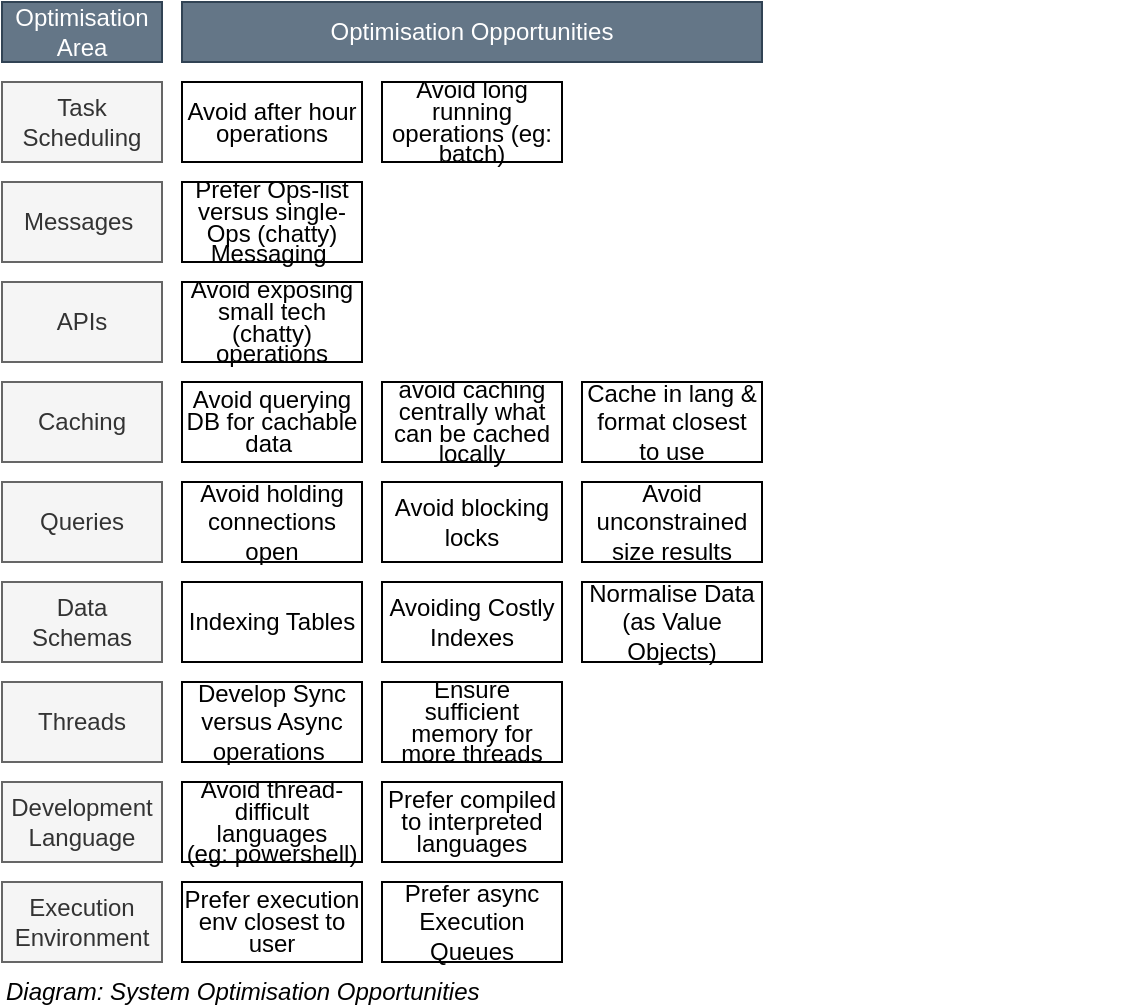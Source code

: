 <mxfile version="18.0.3" type="google"><diagram id="D-Rm7xs6kYcPnnpSQY_K" name="Page-1"><mxGraphModel grid="1" page="1" gridSize="10" guides="1" tooltips="1" connect="1" arrows="1" fold="1" pageScale="1" pageWidth="827" pageHeight="1169" math="0" shadow="0"><root><mxCell id="0"/><mxCell id="1" parent="0"/><mxCell id="BFGoosga02NsrK2f_NMn-2" value="Develop Sync versus Async operations&amp;nbsp;" style="rounded=0;whiteSpace=wrap;html=1;" vertex="1" parent="1"><mxGeometry x="210" y="500" width="90" height="40" as="geometry"/></mxCell><mxCell id="BFGoosga02NsrK2f_NMn-3" value="Task Scheduling" style="rounded=0;whiteSpace=wrap;html=1;fillColor=#f5f5f5;fontColor=#333333;strokeColor=#666666;" vertex="1" parent="1"><mxGeometry x="120" y="200" width="80" height="40" as="geometry"/></mxCell><mxCell id="BFGoosga02NsrK2f_NMn-4" value="&lt;p style=&quot;line-height: 0.9;&quot;&gt;Avoid long running operations (eg: batch)&lt;/p&gt;" style="rounded=0;whiteSpace=wrap;html=1;" vertex="1" parent="1"><mxGeometry x="310" y="200" width="90" height="40" as="geometry"/></mxCell><mxCell id="BFGoosga02NsrK2f_NMn-7" value="Data Schemas" style="rounded=0;whiteSpace=wrap;html=1;fillColor=#f5f5f5;fontColor=#333333;strokeColor=#666666;" vertex="1" parent="1"><mxGeometry x="120" y="450" width="80" height="40" as="geometry"/></mxCell><mxCell id="BFGoosga02NsrK2f_NMn-10" value="Indexing Tables" style="rounded=0;whiteSpace=wrap;html=1;" vertex="1" parent="1"><mxGeometry x="210" y="450" width="90" height="40" as="geometry"/></mxCell><mxCell id="BFGoosga02NsrK2f_NMn-11" value="Avoiding Costly Indexes" style="rounded=0;whiteSpace=wrap;html=1;" vertex="1" parent="1"><mxGeometry x="310" y="450" width="90" height="40" as="geometry"/></mxCell><mxCell id="BFGoosga02NsrK2f_NMn-12" value="Normalise Data (as Value Objects)" style="rounded=0;whiteSpace=wrap;html=1;" vertex="1" parent="1"><mxGeometry x="410" y="450" width="90" height="40" as="geometry"/></mxCell><mxCell id="BFGoosga02NsrK2f_NMn-14" value="Queries" style="rounded=0;whiteSpace=wrap;html=1;fillColor=#f5f5f5;fontColor=#333333;strokeColor=#666666;" vertex="1" parent="1"><mxGeometry x="120" y="400" width="80" height="40" as="geometry"/></mxCell><mxCell id="BFGoosga02NsrK2f_NMn-15" value="Avoid blocking locks" style="rounded=0;whiteSpace=wrap;html=1;" vertex="1" parent="1"><mxGeometry x="310" y="400" width="90" height="40" as="geometry"/></mxCell><mxCell id="BFGoosga02NsrK2f_NMn-16" value="Avoid holding connections open" style="rounded=0;whiteSpace=wrap;html=1;" vertex="1" parent="1"><mxGeometry x="210" y="400" width="90" height="40" as="geometry"/></mxCell><mxCell id="BFGoosga02NsrK2f_NMn-18" value="Avoid unconstrained size results" style="rounded=0;whiteSpace=wrap;html=1;" vertex="1" parent="1"><mxGeometry x="410" y="400" width="90" height="40" as="geometry"/></mxCell><mxCell id="BFGoosga02NsrK2f_NMn-19" value="Caching" style="rounded=0;whiteSpace=wrap;html=1;fillColor=#f5f5f5;fontColor=#333333;strokeColor=#666666;" vertex="1" parent="1"><mxGeometry x="120" y="350" width="80" height="40" as="geometry"/></mxCell><mxCell id="BFGoosga02NsrK2f_NMn-20" value="&lt;p style=&quot;line-height: 0.9;&quot;&gt;Avoid querying DB for cachable data&amp;nbsp;&lt;/p&gt;" style="rounded=0;whiteSpace=wrap;html=1;" vertex="1" parent="1"><mxGeometry x="210" y="350" width="90" height="40" as="geometry"/></mxCell><mxCell id="BFGoosga02NsrK2f_NMn-21" value="&lt;p style=&quot;line-height: 0.9;&quot;&gt;avoid caching centrally what can be cached locally&lt;/p&gt;" style="rounded=0;whiteSpace=wrap;html=1;" vertex="1" parent="1"><mxGeometry x="310" y="350" width="90" height="40" as="geometry"/></mxCell><mxCell id="BFGoosga02NsrK2f_NMn-22" value="Cache in lang &amp;amp; format closest to use" style="rounded=0;whiteSpace=wrap;html=1;" vertex="1" parent="1"><mxGeometry x="410" y="350" width="90" height="40" as="geometry"/></mxCell><mxCell id="BFGoosga02NsrK2f_NMn-23" value="&lt;p style=&quot;line-height: 0.9;&quot;&gt;Avoid after hour operations&lt;/p&gt;" style="rounded=0;whiteSpace=wrap;html=1;" vertex="1" parent="1"><mxGeometry x="210" y="200" width="90" height="40" as="geometry"/></mxCell><mxCell id="BFGoosga02NsrK2f_NMn-24" value="Threads" style="rounded=0;whiteSpace=wrap;html=1;fillColor=#f5f5f5;fontColor=#333333;strokeColor=#666666;" vertex="1" parent="1"><mxGeometry x="120" y="500" width="80" height="40" as="geometry"/></mxCell><mxCell id="BFGoosga02NsrK2f_NMn-25" value="Development Language" style="rounded=0;whiteSpace=wrap;html=1;fillColor=#f5f5f5;fontColor=#333333;strokeColor=#666666;" vertex="1" parent="1"><mxGeometry x="120" y="550" width="80" height="40" as="geometry"/></mxCell><mxCell id="BFGoosga02NsrK2f_NMn-26" value="&lt;p style=&quot;line-height: 0.9;&quot;&gt;Prefer execution env closest to user&lt;/p&gt;" style="rounded=0;whiteSpace=wrap;html=1;" vertex="1" parent="1"><mxGeometry x="210" y="600" width="90" height="40" as="geometry"/></mxCell><mxCell id="BFGoosga02NsrK2f_NMn-27" value="&lt;p style=&quot;line-height: 0.9;&quot;&gt;Ensure sufficient memory for more threads&lt;/p&gt;" style="rounded=0;whiteSpace=wrap;html=1;" vertex="1" parent="1"><mxGeometry x="310" y="500" width="90" height="40" as="geometry"/></mxCell><mxCell id="BFGoosga02NsrK2f_NMn-28" value="Messages&amp;nbsp;" style="rounded=0;whiteSpace=wrap;html=1;fillColor=#f5f5f5;fontColor=#333333;strokeColor=#666666;" vertex="1" parent="1"><mxGeometry x="120" y="250" width="80" height="40" as="geometry"/></mxCell><mxCell id="BFGoosga02NsrK2f_NMn-29" value="&lt;p style=&quot;line-height: 0.9;&quot;&gt;Prefer Ops-list versus single-Ops (chatty) Messaging&amp;nbsp;&lt;/p&gt;" style="rounded=0;whiteSpace=wrap;html=1;" vertex="1" parent="1"><mxGeometry x="210" y="250" width="90" height="40" as="geometry"/></mxCell><mxCell id="BFGoosga02NsrK2f_NMn-31" value="APIs" style="rounded=0;whiteSpace=wrap;html=1;fillColor=#f5f5f5;fontColor=#333333;strokeColor=#666666;" vertex="1" parent="1"><mxGeometry x="120" y="300" width="80" height="40" as="geometry"/></mxCell><mxCell id="BFGoosga02NsrK2f_NMn-32" value="&lt;p style=&quot;line-height: 0.9;&quot;&gt;Avoid exposing small tech (chatty) operations&lt;/p&gt;" style="rounded=0;whiteSpace=wrap;html=1;" vertex="1" parent="1"><mxGeometry x="210" y="300" width="90" height="40" as="geometry"/></mxCell><mxCell id="BFGoosga02NsrK2f_NMn-33" value="Optimisation Area" style="rounded=0;whiteSpace=wrap;html=1;fillColor=#647687;fontColor=#ffffff;strokeColor=#314354;" vertex="1" parent="1"><mxGeometry x="120" y="160" width="80" height="30" as="geometry"/></mxCell><mxCell id="BFGoosga02NsrK2f_NMn-34" value="Optimisation Opportunities" style="rounded=0;whiteSpace=wrap;html=1;fillColor=#647687;fontColor=#ffffff;strokeColor=#314354;" vertex="1" parent="1"><mxGeometry x="210" y="160" width="290" height="30" as="geometry"/></mxCell><mxCell id="BFGoosga02NsrK2f_NMn-35" value="&lt;p style=&quot;line-height: 0.9;&quot;&gt;Avoid thread-difficult languages &lt;br&gt;(eg: powershell)&lt;/p&gt;" style="rounded=0;whiteSpace=wrap;html=1;" vertex="1" parent="1"><mxGeometry x="210" y="550" width="90" height="40" as="geometry"/></mxCell><mxCell id="BFGoosga02NsrK2f_NMn-36" value="Execution&lt;br&gt;Environment" style="rounded=0;whiteSpace=wrap;html=1;fillColor=#f5f5f5;fontColor=#333333;strokeColor=#666666;" vertex="1" parent="1"><mxGeometry x="120" y="600" width="80" height="40" as="geometry"/></mxCell><mxCell id="BFGoosga02NsrK2f_NMn-37" value="Prefer async Execution Queues" style="rounded=0;whiteSpace=wrap;html=1;" vertex="1" parent="1"><mxGeometry x="310" y="600" width="90" height="40" as="geometry"/></mxCell><mxCell id="BFGoosga02NsrK2f_NMn-38" value="&lt;p style=&quot;line-height: 0.9;&quot;&gt;Prefer compiled to interpreted languages&lt;/p&gt;" style="rounded=0;whiteSpace=wrap;html=1;" vertex="1" parent="1"><mxGeometry x="310" y="550" width="90" height="40" as="geometry"/></mxCell><mxCell id="BFGoosga02NsrK2f_NMn-39" value="Diagram: System Optimisation Opportunities" style="text;html=1;strokeColor=none;fillColor=none;align=left;verticalAlign=middle;whiteSpace=wrap;rounded=0;fontStyle=2" vertex="1" parent="1"><mxGeometry x="120" y="650" width="560" height="10" as="geometry"/></mxCell></root></mxGraphModel></diagram></mxfile>